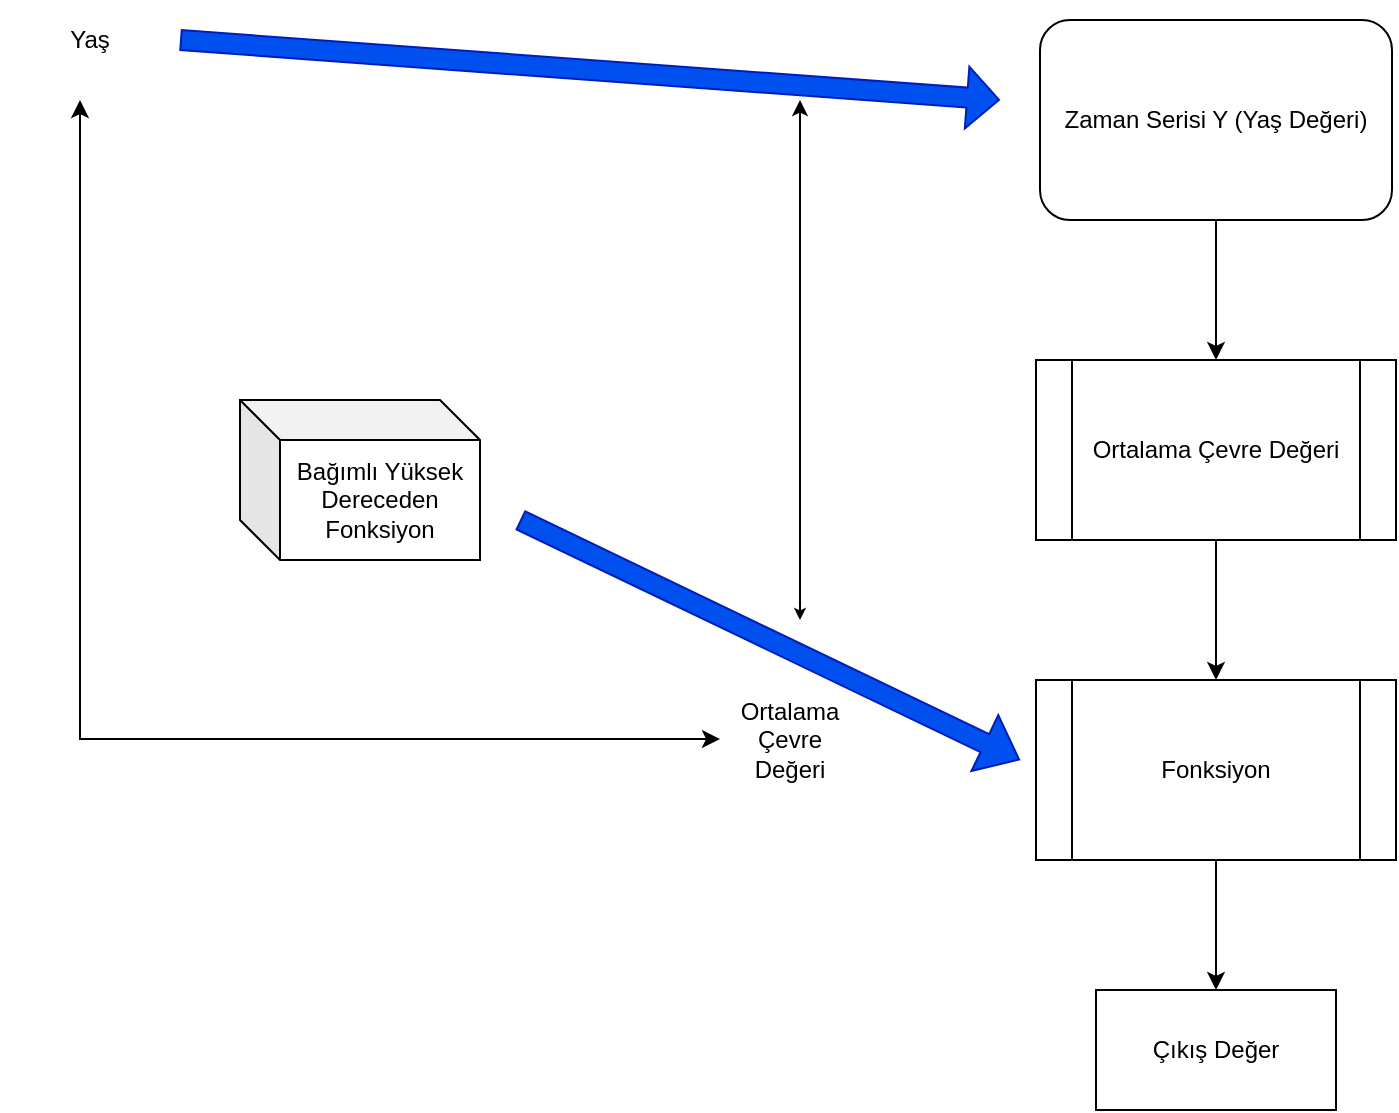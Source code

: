 <mxfile version="20.6.2" type="github">
  <diagram id="L-gfl91bratvfqXzQLaW" name="Sayfa -1">
    <mxGraphModel dx="1038" dy="539" grid="1" gridSize="10" guides="1" tooltips="1" connect="1" arrows="1" fold="1" page="1" pageScale="1" pageWidth="827" pageHeight="1169" math="0" shadow="0">
      <root>
        <mxCell id="0" />
        <mxCell id="1" parent="0" />
        <mxCell id="eSbc9rUweD3cqbjinZHv-9" value="" style="edgeStyle=orthogonalEdgeStyle;rounded=0;orthogonalLoop=1;jettySize=auto;html=1;" edge="1" parent="1" source="eSbc9rUweD3cqbjinZHv-1" target="eSbc9rUweD3cqbjinZHv-8">
          <mxGeometry relative="1" as="geometry" />
        </mxCell>
        <mxCell id="eSbc9rUweD3cqbjinZHv-1" value="Zaman Serisi Y (Yaş Değeri)" style="rounded=1;whiteSpace=wrap;html=1;" vertex="1" parent="1">
          <mxGeometry x="560" y="40" width="176" height="100" as="geometry" />
        </mxCell>
        <mxCell id="eSbc9rUweD3cqbjinZHv-4" value="Yaş" style="text;html=1;strokeColor=none;fillColor=none;align=center;verticalAlign=middle;whiteSpace=wrap;rounded=0;" vertex="1" parent="1">
          <mxGeometry x="40" y="30" width="90" height="40" as="geometry" />
        </mxCell>
        <mxCell id="eSbc9rUweD3cqbjinZHv-5" value="Ortalama&lt;br&gt;Çevre Değeri" style="text;html=1;strokeColor=none;fillColor=none;align=center;verticalAlign=middle;whiteSpace=wrap;rounded=0;" vertex="1" parent="1">
          <mxGeometry x="400" y="380" width="70" height="40" as="geometry" />
        </mxCell>
        <mxCell id="eSbc9rUweD3cqbjinZHv-6" value="" style="endArrow=classic;html=1;rounded=0;" edge="1" parent="1">
          <mxGeometry width="50" height="50" relative="1" as="geometry">
            <mxPoint x="80" y="399.5" as="sourcePoint" />
            <mxPoint x="400" y="399.5" as="targetPoint" />
            <Array as="points">
              <mxPoint x="240" y="399.5" />
            </Array>
          </mxGeometry>
        </mxCell>
        <mxCell id="eSbc9rUweD3cqbjinZHv-7" value="" style="endArrow=classic;html=1;rounded=0;" edge="1" parent="1">
          <mxGeometry width="50" height="50" relative="1" as="geometry">
            <mxPoint x="80" y="400" as="sourcePoint" />
            <mxPoint x="80" y="80" as="targetPoint" />
          </mxGeometry>
        </mxCell>
        <mxCell id="eSbc9rUweD3cqbjinZHv-12" value="" style="edgeStyle=orthogonalEdgeStyle;rounded=0;orthogonalLoop=1;jettySize=auto;html=1;" edge="1" parent="1" source="eSbc9rUweD3cqbjinZHv-8" target="eSbc9rUweD3cqbjinZHv-11">
          <mxGeometry relative="1" as="geometry" />
        </mxCell>
        <mxCell id="eSbc9rUweD3cqbjinZHv-8" value="Ortalama Çevre Değeri" style="shape=process;whiteSpace=wrap;html=1;backgroundOutline=1;" vertex="1" parent="1">
          <mxGeometry x="558" y="210" width="180" height="90" as="geometry" />
        </mxCell>
        <mxCell id="eSbc9rUweD3cqbjinZHv-10" value="Bağımlı Yüksek Dereceden Fonksiyon" style="shape=cube;whiteSpace=wrap;html=1;boundedLbl=1;backgroundOutline=1;darkOpacity=0.05;darkOpacity2=0.1;" vertex="1" parent="1">
          <mxGeometry x="160" y="230" width="120" height="80" as="geometry" />
        </mxCell>
        <mxCell id="eSbc9rUweD3cqbjinZHv-14" value="" style="edgeStyle=orthogonalEdgeStyle;rounded=0;orthogonalLoop=1;jettySize=auto;html=1;" edge="1" parent="1" source="eSbc9rUweD3cqbjinZHv-11" target="eSbc9rUweD3cqbjinZHv-13">
          <mxGeometry relative="1" as="geometry" />
        </mxCell>
        <mxCell id="eSbc9rUweD3cqbjinZHv-11" value="Fonksiyon" style="shape=process;whiteSpace=wrap;html=1;backgroundOutline=1;" vertex="1" parent="1">
          <mxGeometry x="558" y="370" width="180" height="90" as="geometry" />
        </mxCell>
        <mxCell id="eSbc9rUweD3cqbjinZHv-13" value="Çıkış Değer" style="whiteSpace=wrap;html=1;" vertex="1" parent="1">
          <mxGeometry x="588" y="525" width="120" height="60" as="geometry" />
        </mxCell>
        <mxCell id="eSbc9rUweD3cqbjinZHv-16" value="" style="shape=flexArrow;endArrow=classic;html=1;rounded=0;fillColor=#0050ef;strokeColor=#001DBC;" edge="1" parent="1">
          <mxGeometry width="50" height="50" relative="1" as="geometry">
            <mxPoint x="300" y="290" as="sourcePoint" />
            <mxPoint x="550" y="410" as="targetPoint" />
          </mxGeometry>
        </mxCell>
        <mxCell id="eSbc9rUweD3cqbjinZHv-17" value="" style="shape=flexArrow;endArrow=classic;html=1;rounded=0;endSize=5;startSize=3;strokeWidth=1;fillColor=#0050ef;strokeColor=#001DBC;exitX=1;exitY=0.5;exitDx=0;exitDy=0;" edge="1" parent="1" source="eSbc9rUweD3cqbjinZHv-4">
          <mxGeometry width="50" height="50" relative="1" as="geometry">
            <mxPoint x="130" y="70" as="sourcePoint" />
            <mxPoint x="540" y="80" as="targetPoint" />
          </mxGeometry>
        </mxCell>
        <mxCell id="eSbc9rUweD3cqbjinZHv-19" value="" style="endArrow=classic;startArrow=classic;html=1;rounded=0;strokeWidth=1;startSize=3;endSize=5;" edge="1" parent="1">
          <mxGeometry width="50" height="50" relative="1" as="geometry">
            <mxPoint x="440" y="340" as="sourcePoint" />
            <mxPoint x="440" y="80" as="targetPoint" />
          </mxGeometry>
        </mxCell>
      </root>
    </mxGraphModel>
  </diagram>
</mxfile>
